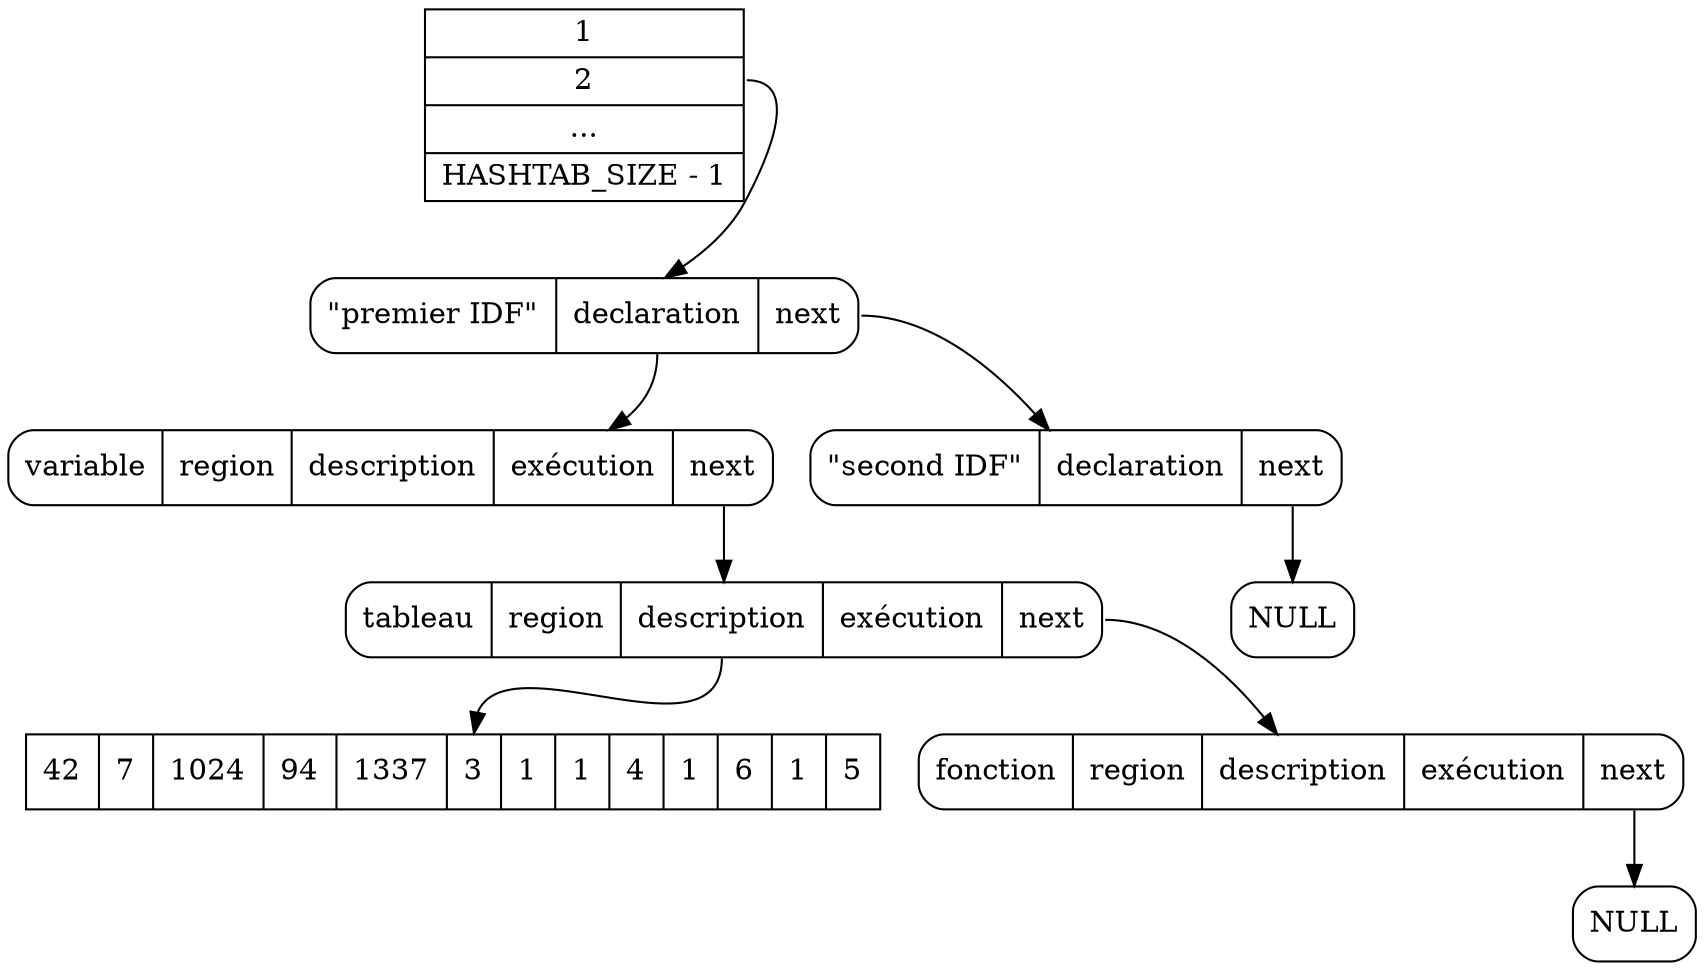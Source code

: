 digraph declare {
    hashTab [shape=record, label="{ 1 | <2> 2 | ... | HASHTAB_SIZE - 1}"]

    lex1 [shape=Mrecord, label="\"premier IDF\" | <dec> declaration | <next> next"]
    lex2 [shape=Mrecord, label="\"second IDF\" | <dec> declaration | <next> next"]
    lexNULL [shape=Mrecord, label="NULL"]

    dec1 [shape=Mrecord, label="variable | region | <desc> description | <exec> exécution | <next> next"]
    dec2 [shape=Mrecord, label="tableau | region | <desc> description | <exec> exécution | <next> next"]
    dec3 [shape=Mrecord, label="fonction | region | <desc> description | <exec> exécution | <next> next"]
    decNULL [shape=Mrecord, label="NULL"]

    type [shape=record, label="42 | 7 | 1024 | 94 | 1337 | <tab> 3 | <tabType> 1 | 1 | 4 | 1 | 6 | 1 | 5"]


    hashTab:2 -> lex1
    lex1:next -> lex2
    lex2:next -> lexNULL
    
    lex1:dec -> dec1

    dec1:next -> dec2
    dec2:next -> dec3
    dec3:next -> decNULL

    dec2:desc -> type:tab
}
